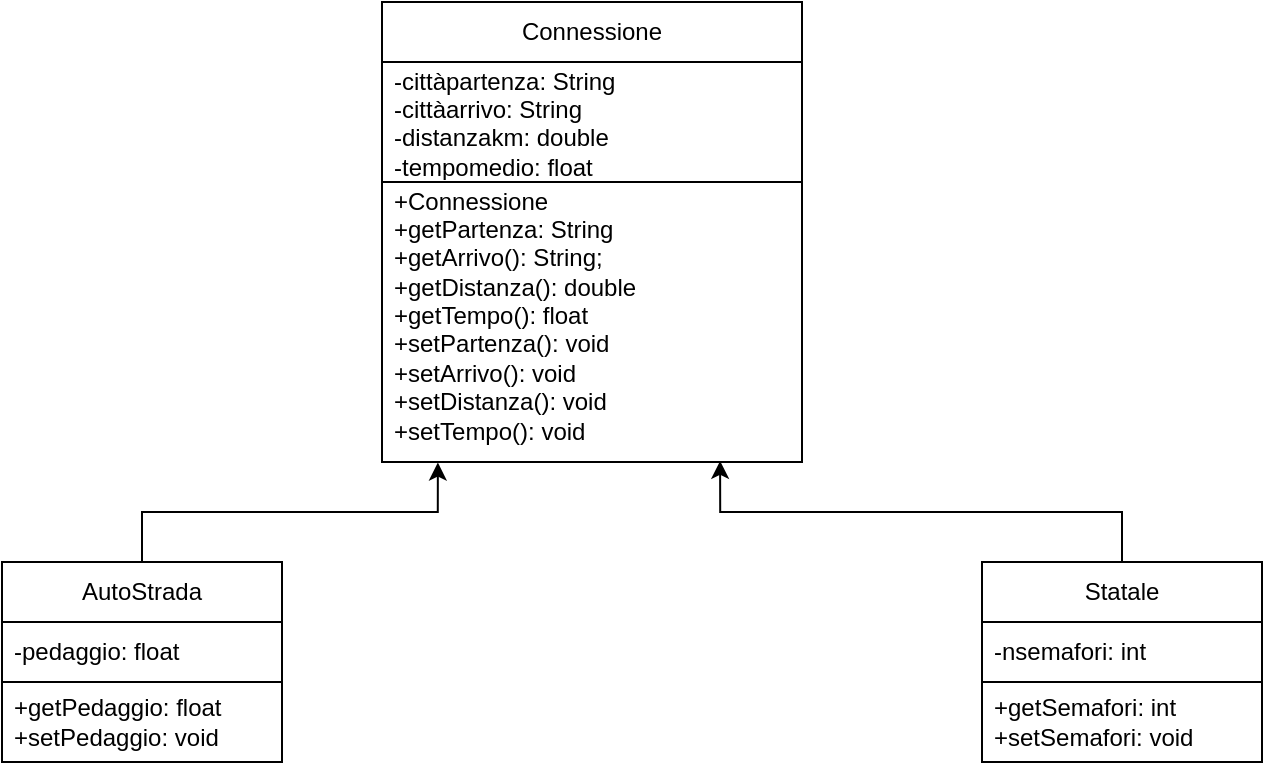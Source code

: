 <mxfile version="27.1.1">
  <diagram name="Pagina-1" id="ykhQd0iy18PIUTsSq67p">
    <mxGraphModel dx="1003" dy="584" grid="1" gridSize="10" guides="1" tooltips="1" connect="1" arrows="1" fold="1" page="1" pageScale="1" pageWidth="827" pageHeight="1169" math="0" shadow="0">
      <root>
        <mxCell id="0" />
        <mxCell id="1" parent="0" />
        <mxCell id="jBXSgnicVDDzgwTTFDAE-1" value="Connessione" style="swimlane;fontStyle=0;childLayout=stackLayout;horizontal=1;startSize=30;horizontalStack=0;resizeParent=1;resizeParentMax=0;resizeLast=0;collapsible=1;marginBottom=0;whiteSpace=wrap;html=1;" vertex="1" parent="1">
          <mxGeometry x="310" y="130" width="210" height="230" as="geometry" />
        </mxCell>
        <mxCell id="jBXSgnicVDDzgwTTFDAE-3" value="-cittàpartenza: String&lt;div&gt;-cittàarrivo: String&lt;/div&gt;&lt;div&gt;-distanzakm: double&lt;/div&gt;&lt;div&gt;-tempomedio: float&lt;/div&gt;&lt;div&gt;-getpartenza: String&lt;/div&gt;&lt;div&gt;&lt;br&gt;&lt;/div&gt;" style="text;strokeColor=none;fillColor=none;align=left;verticalAlign=middle;spacingLeft=4;spacingRight=4;overflow=hidden;points=[[0,0.5],[1,0.5]];portConstraint=eastwest;rotatable=0;whiteSpace=wrap;html=1;" vertex="1" parent="jBXSgnicVDDzgwTTFDAE-1">
          <mxGeometry y="30" width="210" height="60" as="geometry" />
        </mxCell>
        <mxCell id="jBXSgnicVDDzgwTTFDAE-5" style="edgeStyle=orthogonalEdgeStyle;rounded=0;orthogonalLoop=1;jettySize=auto;html=1;exitX=1;exitY=0.5;exitDx=0;exitDy=0;" edge="1" parent="jBXSgnicVDDzgwTTFDAE-1" source="jBXSgnicVDDzgwTTFDAE-3" target="jBXSgnicVDDzgwTTFDAE-3">
          <mxGeometry relative="1" as="geometry" />
        </mxCell>
        <mxCell id="jBXSgnicVDDzgwTTFDAE-4" value="&lt;div&gt;+Connessione&lt;/div&gt;&lt;div&gt;+getPartenza: String&lt;/div&gt;&lt;div&gt;+getArrivo(): String;&lt;/div&gt;&lt;div&gt;+getDistanza(): double&lt;/div&gt;&lt;div&gt;+getTempo(): float&lt;/div&gt;&lt;div&gt;+setPartenza(): void&lt;/div&gt;&lt;div&gt;+setArrivo(): void&lt;/div&gt;&lt;div&gt;+setDistanza(): void&lt;/div&gt;&lt;div&gt;+setTempo(): void&lt;/div&gt;&lt;div&gt;&lt;br&gt;&lt;/div&gt;" style="text;strokeColor=default;fillColor=none;align=left;verticalAlign=middle;spacingLeft=4;spacingRight=4;overflow=hidden;points=[[0,0.5],[1,0.5]];portConstraint=eastwest;rotatable=0;whiteSpace=wrap;html=1;" vertex="1" parent="jBXSgnicVDDzgwTTFDAE-1">
          <mxGeometry y="90" width="210" height="140" as="geometry" />
        </mxCell>
        <mxCell id="jBXSgnicVDDzgwTTFDAE-7" value="AutoStrada" style="swimlane;fontStyle=0;childLayout=stackLayout;horizontal=1;startSize=30;horizontalStack=0;resizeParent=1;resizeParentMax=0;resizeLast=0;collapsible=1;marginBottom=0;whiteSpace=wrap;html=1;" vertex="1" parent="1">
          <mxGeometry x="120" y="410" width="140" height="100" as="geometry" />
        </mxCell>
        <mxCell id="jBXSgnicVDDzgwTTFDAE-8" value="-pedaggio: float" style="text;strokeColor=none;fillColor=none;align=left;verticalAlign=middle;spacingLeft=4;spacingRight=4;overflow=hidden;points=[[0,0.5],[1,0.5]];portConstraint=eastwest;rotatable=0;whiteSpace=wrap;html=1;" vertex="1" parent="jBXSgnicVDDzgwTTFDAE-7">
          <mxGeometry y="30" width="140" height="30" as="geometry" />
        </mxCell>
        <mxCell id="jBXSgnicVDDzgwTTFDAE-10" value="+getPedaggio: float&lt;div&gt;+setPedaggio: void&lt;/div&gt;" style="text;strokeColor=default;fillColor=none;align=left;verticalAlign=middle;spacingLeft=4;spacingRight=4;overflow=hidden;points=[[0,0.5],[1,0.5]];portConstraint=eastwest;rotatable=0;whiteSpace=wrap;html=1;" vertex="1" parent="jBXSgnicVDDzgwTTFDAE-7">
          <mxGeometry y="60" width="140" height="40" as="geometry" />
        </mxCell>
        <mxCell id="jBXSgnicVDDzgwTTFDAE-13" value="Statale" style="swimlane;fontStyle=0;childLayout=stackLayout;horizontal=1;startSize=30;horizontalStack=0;resizeParent=1;resizeParentMax=0;resizeLast=0;collapsible=1;marginBottom=0;whiteSpace=wrap;html=1;" vertex="1" parent="1">
          <mxGeometry x="610" y="410" width="140" height="100" as="geometry" />
        </mxCell>
        <mxCell id="jBXSgnicVDDzgwTTFDAE-14" value="-nsemafori: int" style="text;strokeColor=none;fillColor=none;align=left;verticalAlign=middle;spacingLeft=4;spacingRight=4;overflow=hidden;points=[[0,0.5],[1,0.5]];portConstraint=eastwest;rotatable=0;whiteSpace=wrap;html=1;" vertex="1" parent="jBXSgnicVDDzgwTTFDAE-13">
          <mxGeometry y="30" width="140" height="30" as="geometry" />
        </mxCell>
        <mxCell id="jBXSgnicVDDzgwTTFDAE-16" value="+getSemafori: int&lt;div&gt;+setSemafori: void&lt;/div&gt;" style="text;strokeColor=default;fillColor=none;align=left;verticalAlign=middle;spacingLeft=4;spacingRight=4;overflow=hidden;points=[[0,0.5],[1,0.5]];portConstraint=eastwest;rotatable=0;whiteSpace=wrap;html=1;" vertex="1" parent="jBXSgnicVDDzgwTTFDAE-13">
          <mxGeometry y="60" width="140" height="40" as="geometry" />
        </mxCell>
        <mxCell id="jBXSgnicVDDzgwTTFDAE-22" style="edgeStyle=orthogonalEdgeStyle;rounded=0;orthogonalLoop=1;jettySize=auto;html=1;exitX=0.5;exitY=0;exitDx=0;exitDy=0;entryX=0.133;entryY=1.002;entryDx=0;entryDy=0;entryPerimeter=0;" edge="1" parent="1" source="jBXSgnicVDDzgwTTFDAE-7" target="jBXSgnicVDDzgwTTFDAE-4">
          <mxGeometry relative="1" as="geometry" />
        </mxCell>
        <mxCell id="jBXSgnicVDDzgwTTFDAE-25" style="edgeStyle=orthogonalEdgeStyle;rounded=0;orthogonalLoop=1;jettySize=auto;html=1;exitX=0.5;exitY=0;exitDx=0;exitDy=0;entryX=0.805;entryY=0.996;entryDx=0;entryDy=0;entryPerimeter=0;" edge="1" parent="1" source="jBXSgnicVDDzgwTTFDAE-13" target="jBXSgnicVDDzgwTTFDAE-4">
          <mxGeometry relative="1" as="geometry" />
        </mxCell>
      </root>
    </mxGraphModel>
  </diagram>
</mxfile>
